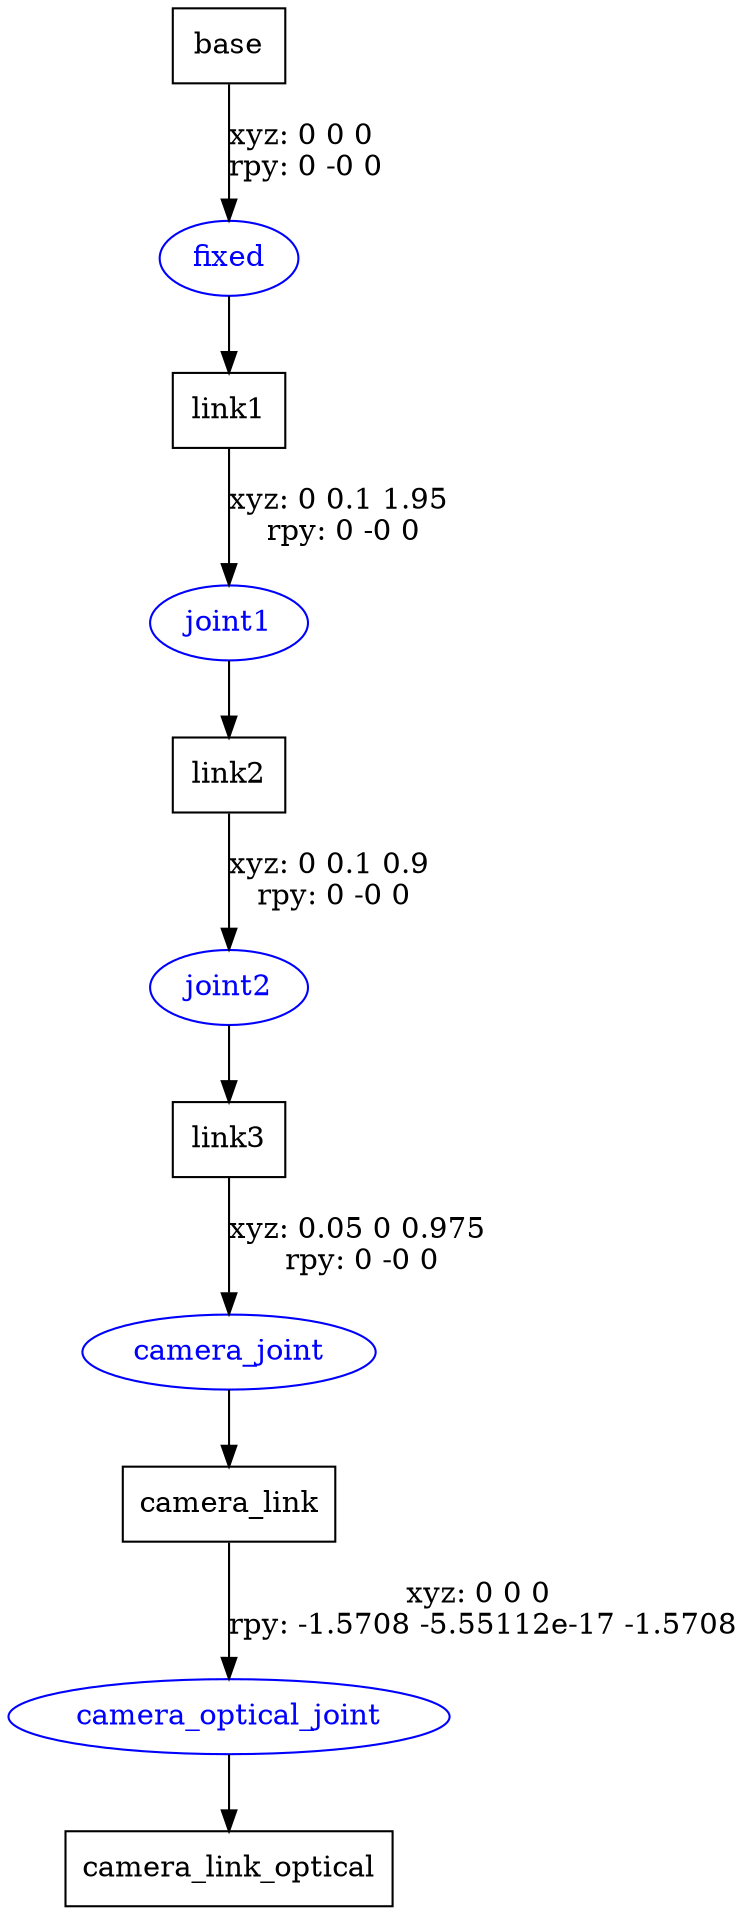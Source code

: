 digraph G {
node [shape=box];
"base" [label="base"];
"link1" [label="link1"];
"link2" [label="link2"];
"link3" [label="link3"];
"camera_link" [label="camera_link"];
"camera_link_optical" [label="camera_link_optical"];
node [shape=ellipse, color=blue, fontcolor=blue];
"base" -> "fixed" [label="xyz: 0 0 0 \nrpy: 0 -0 0"]
"fixed" -> "link1"
"link1" -> "joint1" [label="xyz: 0 0.1 1.95 \nrpy: 0 -0 0"]
"joint1" -> "link2"
"link2" -> "joint2" [label="xyz: 0 0.1 0.9 \nrpy: 0 -0 0"]
"joint2" -> "link3"
"link3" -> "camera_joint" [label="xyz: 0.05 0 0.975 \nrpy: 0 -0 0"]
"camera_joint" -> "camera_link"
"camera_link" -> "camera_optical_joint" [label="xyz: 0 0 0 \nrpy: -1.5708 -5.55112e-17 -1.5708"]
"camera_optical_joint" -> "camera_link_optical"
}
